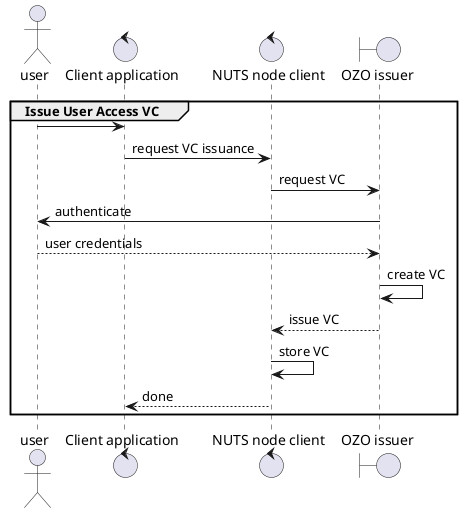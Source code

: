 
@startuml
actor user
control "Client application" as client_app
control "NUTS node client" as client_nuts
boundary "OZO issuer" as ozo_issuer

group Issue User Access VC

user -> client_app
client_app -> client_nuts: request VC issuance
client_nuts -> ozo_issuer: request VC
ozo_issuer -> user: authenticate
user --> ozo_issuer: user credentials
ozo_issuer -> ozo_issuer: create VC
ozo_issuer --> client_nuts: issue VC
client_nuts -> client_nuts: store VC
client_nuts --> client_app: done

end
@enduml
